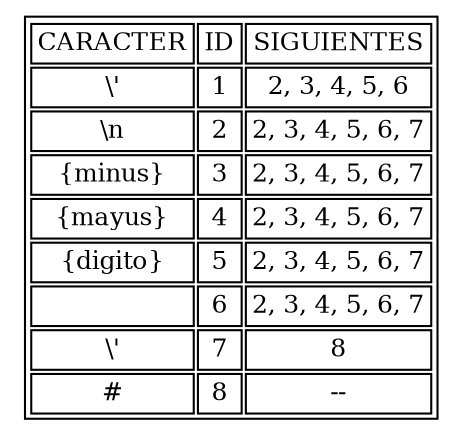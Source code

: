 digraph G {tabla1[shape=plaintext,fontsize=12, label=<<TABLE BORDER="1"><TR><TD>CARACTER</TD><TD>ID</TD><TD>SIGUIENTES</TD></TR><TR> <TD>\'</TD><TD>1</TD><TD>2, 3, 4, 5, 6</TD> </TR><TR> <TD>\n</TD><TD>2</TD><TD>2, 3, 4, 5, 6, 7</TD> </TR><TR> <TD>{minus}</TD><TD>3</TD><TD>2, 3, 4, 5, 6, 7</TD> </TR><TR> <TD>{mayus}</TD><TD>4</TD><TD>2, 3, 4, 5, 6, 7</TD> </TR><TR> <TD>{digito}</TD><TD>5</TD><TD>2, 3, 4, 5, 6, 7</TD> </TR><TR> <TD> </TD><TD>6</TD><TD>2, 3, 4, 5, 6, 7</TD> </TR><TR> <TD>\'</TD><TD>7</TD><TD>8</TD> </TR><TR> <TD>#</TD><TD>8</TD><TD>--</TD> </TR></TABLE>>];}